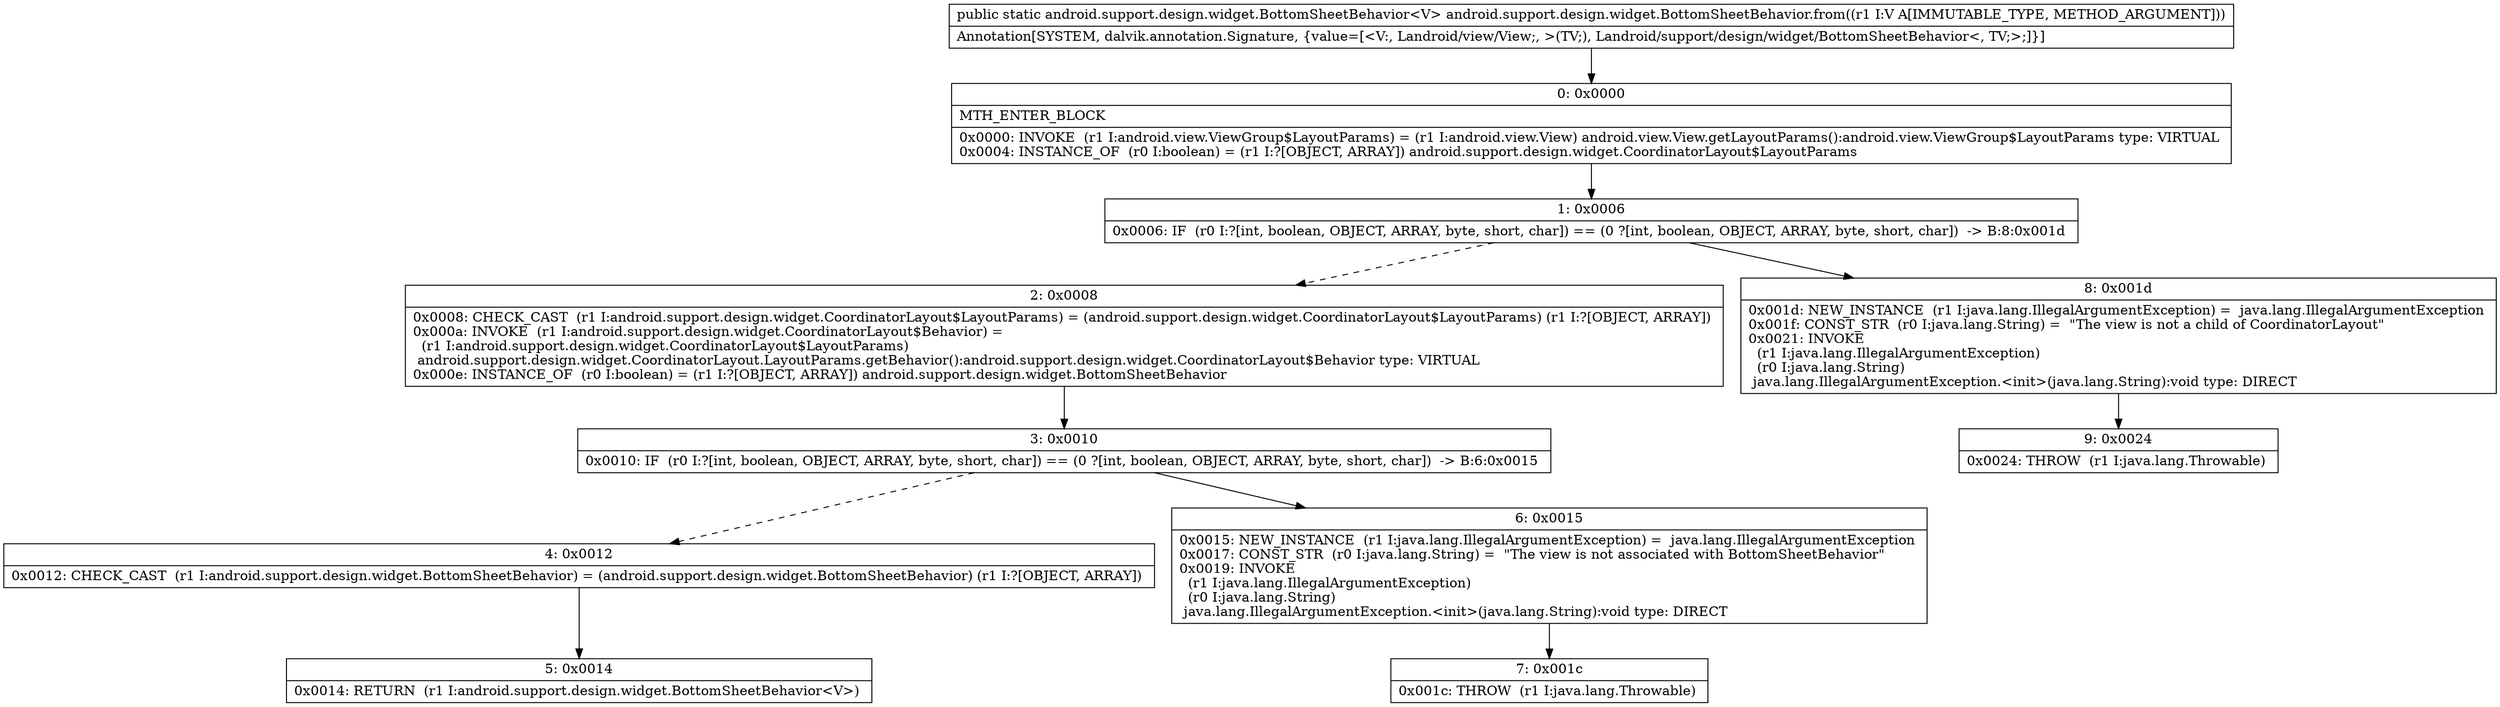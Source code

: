 digraph "CFG forandroid.support.design.widget.BottomSheetBehavior.from(Landroid\/view\/View;)Landroid\/support\/design\/widget\/BottomSheetBehavior;" {
Node_0 [shape=record,label="{0\:\ 0x0000|MTH_ENTER_BLOCK\l|0x0000: INVOKE  (r1 I:android.view.ViewGroup$LayoutParams) = (r1 I:android.view.View) android.view.View.getLayoutParams():android.view.ViewGroup$LayoutParams type: VIRTUAL \l0x0004: INSTANCE_OF  (r0 I:boolean) = (r1 I:?[OBJECT, ARRAY]) android.support.design.widget.CoordinatorLayout$LayoutParams \l}"];
Node_1 [shape=record,label="{1\:\ 0x0006|0x0006: IF  (r0 I:?[int, boolean, OBJECT, ARRAY, byte, short, char]) == (0 ?[int, boolean, OBJECT, ARRAY, byte, short, char])  \-\> B:8:0x001d \l}"];
Node_2 [shape=record,label="{2\:\ 0x0008|0x0008: CHECK_CAST  (r1 I:android.support.design.widget.CoordinatorLayout$LayoutParams) = (android.support.design.widget.CoordinatorLayout$LayoutParams) (r1 I:?[OBJECT, ARRAY]) \l0x000a: INVOKE  (r1 I:android.support.design.widget.CoordinatorLayout$Behavior) = \l  (r1 I:android.support.design.widget.CoordinatorLayout$LayoutParams)\l android.support.design.widget.CoordinatorLayout.LayoutParams.getBehavior():android.support.design.widget.CoordinatorLayout$Behavior type: VIRTUAL \l0x000e: INSTANCE_OF  (r0 I:boolean) = (r1 I:?[OBJECT, ARRAY]) android.support.design.widget.BottomSheetBehavior \l}"];
Node_3 [shape=record,label="{3\:\ 0x0010|0x0010: IF  (r0 I:?[int, boolean, OBJECT, ARRAY, byte, short, char]) == (0 ?[int, boolean, OBJECT, ARRAY, byte, short, char])  \-\> B:6:0x0015 \l}"];
Node_4 [shape=record,label="{4\:\ 0x0012|0x0012: CHECK_CAST  (r1 I:android.support.design.widget.BottomSheetBehavior) = (android.support.design.widget.BottomSheetBehavior) (r1 I:?[OBJECT, ARRAY]) \l}"];
Node_5 [shape=record,label="{5\:\ 0x0014|0x0014: RETURN  (r1 I:android.support.design.widget.BottomSheetBehavior\<V\>) \l}"];
Node_6 [shape=record,label="{6\:\ 0x0015|0x0015: NEW_INSTANCE  (r1 I:java.lang.IllegalArgumentException) =  java.lang.IllegalArgumentException \l0x0017: CONST_STR  (r0 I:java.lang.String) =  \"The view is not associated with BottomSheetBehavior\" \l0x0019: INVOKE  \l  (r1 I:java.lang.IllegalArgumentException)\l  (r0 I:java.lang.String)\l java.lang.IllegalArgumentException.\<init\>(java.lang.String):void type: DIRECT \l}"];
Node_7 [shape=record,label="{7\:\ 0x001c|0x001c: THROW  (r1 I:java.lang.Throwable) \l}"];
Node_8 [shape=record,label="{8\:\ 0x001d|0x001d: NEW_INSTANCE  (r1 I:java.lang.IllegalArgumentException) =  java.lang.IllegalArgumentException \l0x001f: CONST_STR  (r0 I:java.lang.String) =  \"The view is not a child of CoordinatorLayout\" \l0x0021: INVOKE  \l  (r1 I:java.lang.IllegalArgumentException)\l  (r0 I:java.lang.String)\l java.lang.IllegalArgumentException.\<init\>(java.lang.String):void type: DIRECT \l}"];
Node_9 [shape=record,label="{9\:\ 0x0024|0x0024: THROW  (r1 I:java.lang.Throwable) \l}"];
MethodNode[shape=record,label="{public static android.support.design.widget.BottomSheetBehavior\<V\> android.support.design.widget.BottomSheetBehavior.from((r1 I:V A[IMMUTABLE_TYPE, METHOD_ARGUMENT]))  | Annotation[SYSTEM, dalvik.annotation.Signature, \{value=[\<V:, Landroid\/view\/View;, \>(TV;), Landroid\/support\/design\/widget\/BottomSheetBehavior\<, TV;\>;]\}]\l}"];
MethodNode -> Node_0;
Node_0 -> Node_1;
Node_1 -> Node_2[style=dashed];
Node_1 -> Node_8;
Node_2 -> Node_3;
Node_3 -> Node_4[style=dashed];
Node_3 -> Node_6;
Node_4 -> Node_5;
Node_6 -> Node_7;
Node_8 -> Node_9;
}

